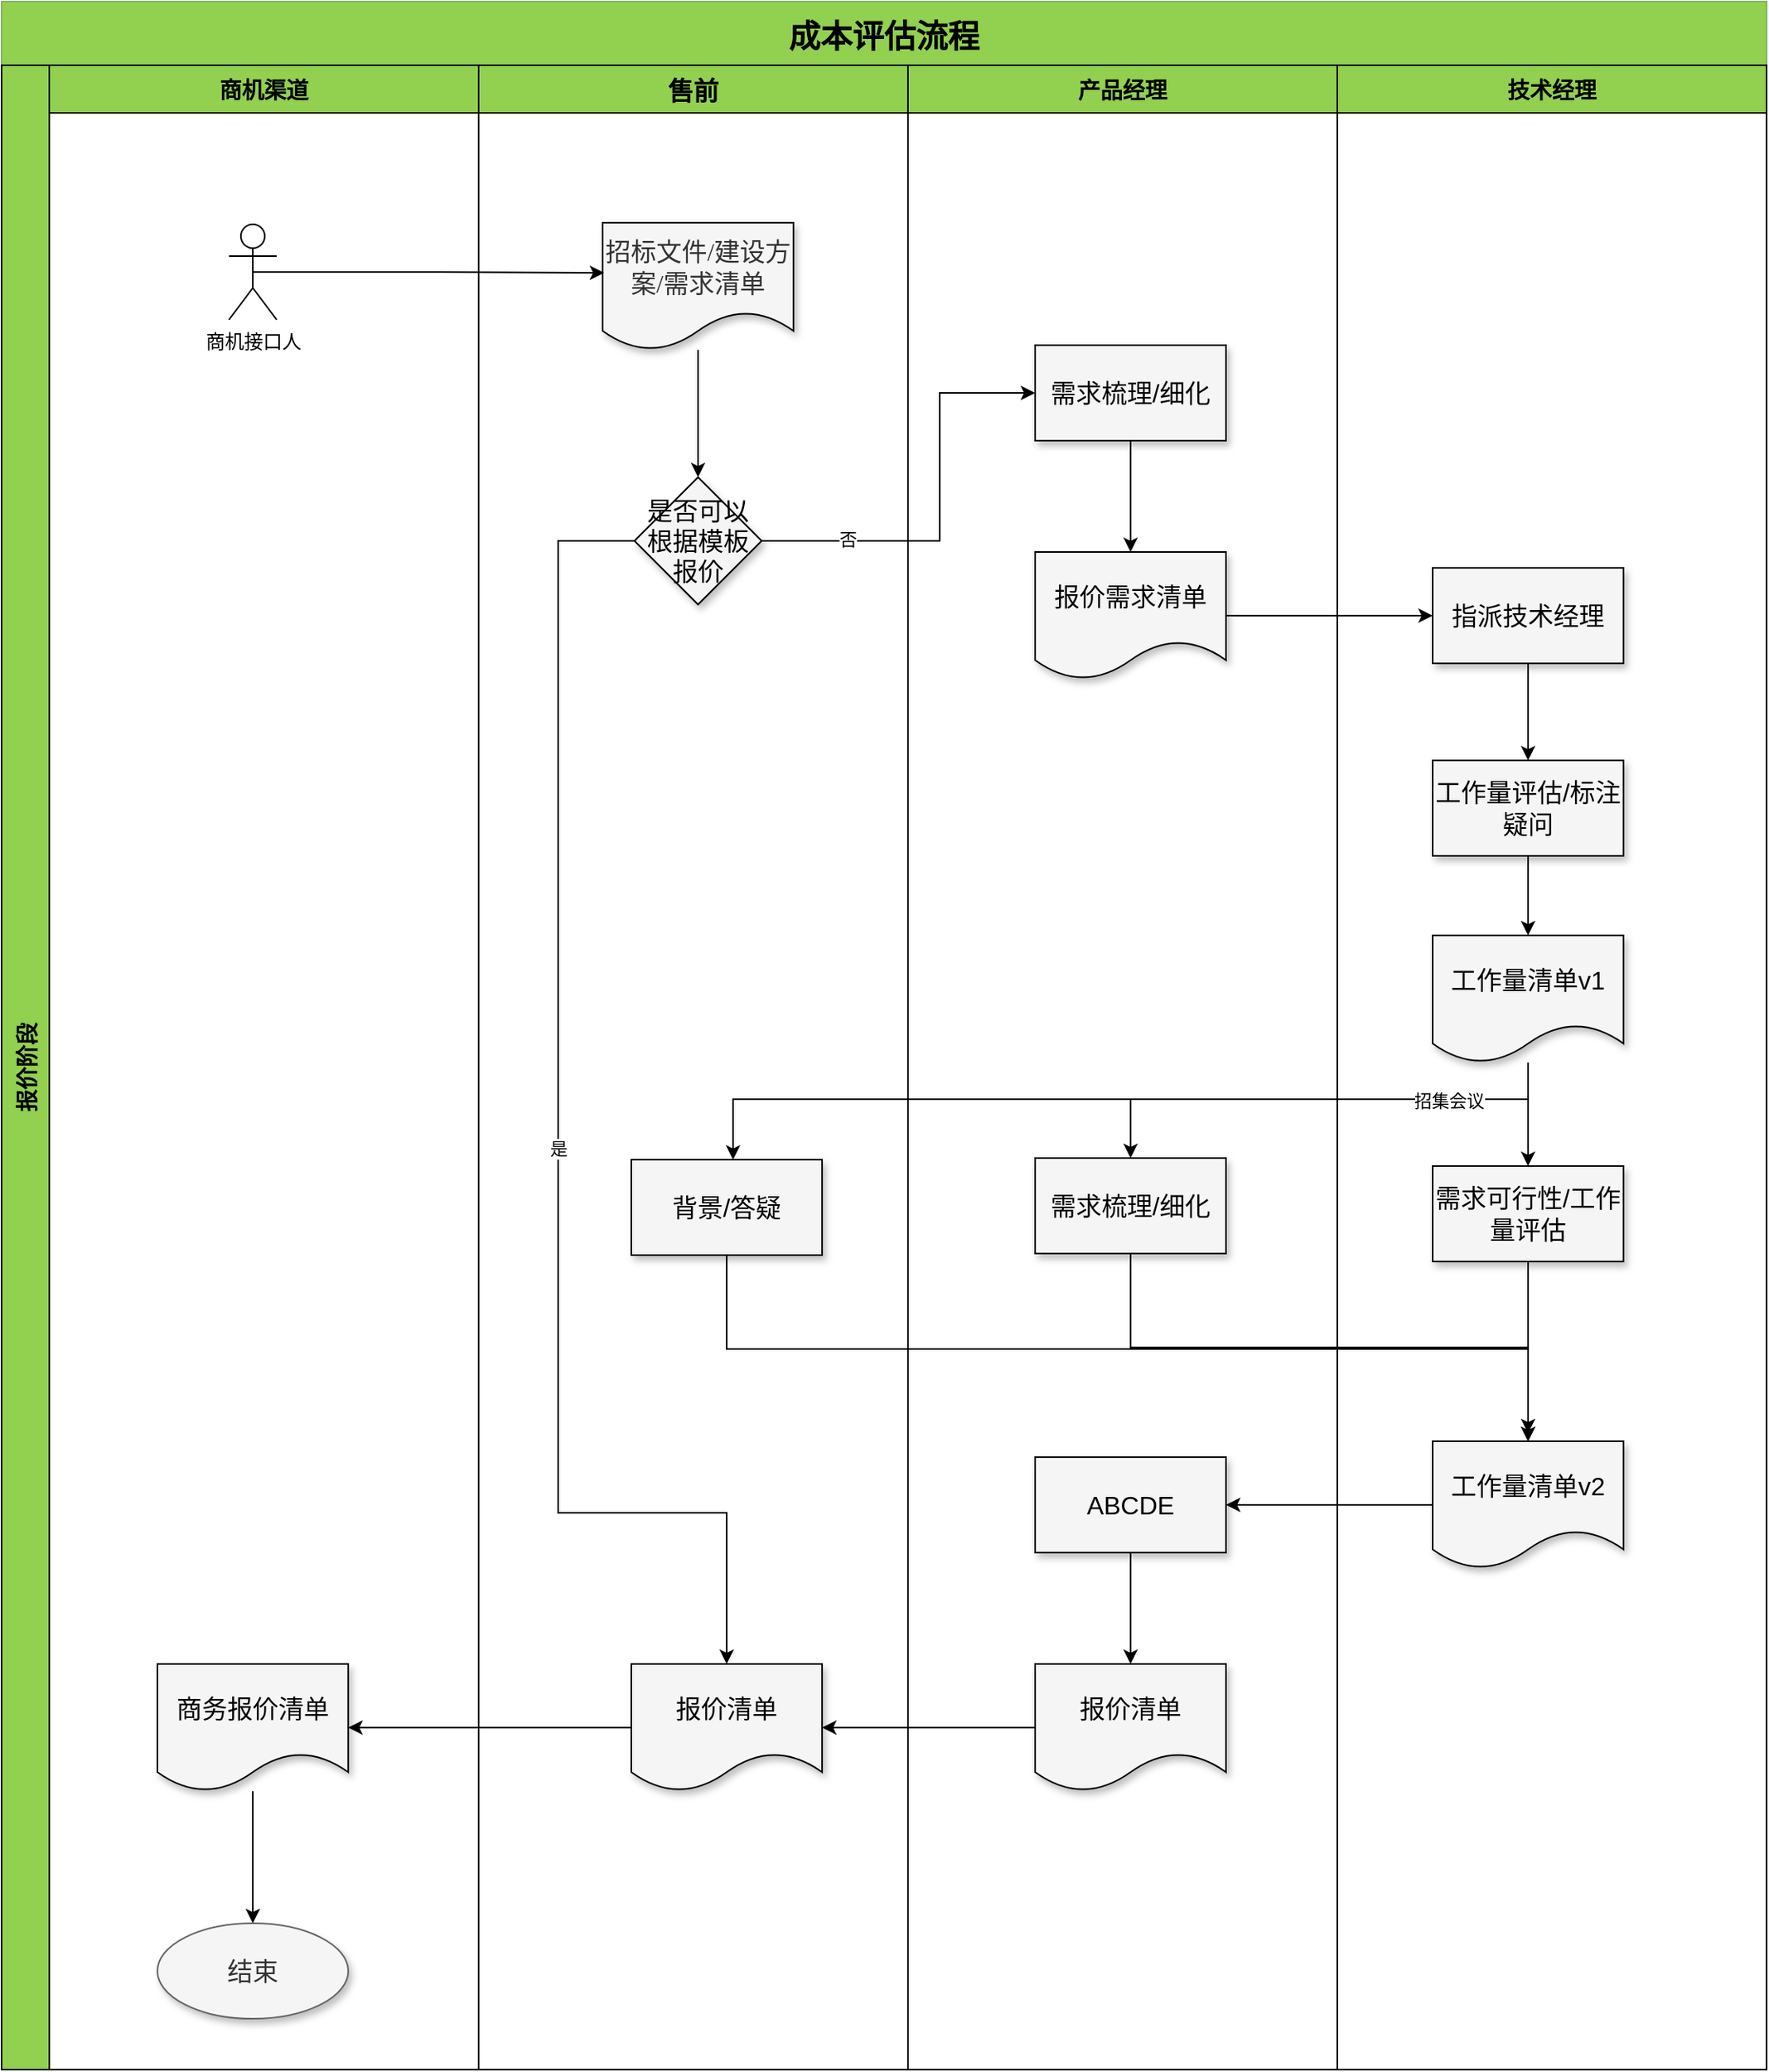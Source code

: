 <mxfile version="21.3.7" type="github">
  <diagram id="Nbi2OOFG4A7icGLgDpQb" name="第 1 页">
    <mxGraphModel dx="2261" dy="773" grid="1" gridSize="10" guides="1" tooltips="1" connect="1" arrows="1" fold="1" page="1" pageScale="1" pageWidth="827" pageHeight="1169" background="none" math="0" shadow="0">
      <root>
        <mxCell id="0" />
        <mxCell id="1" parent="0" />
        <mxCell id="kk27pRFW-uQP8ShshRhL-2" value="成本评估流程" style="swimlane;childLayout=stackLayout;resizeParent=1;resizeParentMax=0;horizontal=1;startSize=40;horizontalStack=0;fillColor=#92D050;strokeColor=#82b366;fontSize=20;spacingTop=4;spacingBottom=4;swimlaneFillColor=none;arcSize=15;perimeterSpacing=0;gradientColor=none;spacing=2;" parent="1" vertex="1">
          <mxGeometry x="-460" y="50" width="1110" height="1300" as="geometry">
            <mxRectangle x="220" y="250" width="100" height="30" as="alternateBounds" />
          </mxGeometry>
        </mxCell>
        <mxCell id="kk27pRFW-uQP8ShshRhL-3" value="报价阶段" style="swimlane;startSize=30;horizontal=0;fillColor=#92D050;fontSize=14;" parent="kk27pRFW-uQP8ShshRhL-2" vertex="1">
          <mxGeometry y="40" width="1110" height="1260" as="geometry" />
        </mxCell>
        <mxCell id="OawIMf_CP--zUOg47wnV-12" value="商机渠道" style="swimlane;startSize=30;fillColor=#92D050;fontSize=14;" parent="kk27pRFW-uQP8ShshRhL-3" vertex="1">
          <mxGeometry x="30" width="270" height="1260" as="geometry" />
        </mxCell>
        <mxCell id="o-PrR6LjQrGRHSx2saqF-1" value="商机接口人" style="shape=umlActor;verticalLabelPosition=bottom;verticalAlign=top;html=1;outlineConnect=0;" parent="OawIMf_CP--zUOg47wnV-12" vertex="1">
          <mxGeometry x="113" y="100" width="30" height="60" as="geometry" />
        </mxCell>
        <mxCell id="OPbE7t7HaxnLKORAEwCf-90" value="&lt;font data-font-src=&quot;https://fonts.cdnfonts.com/s/62899/chinese.msyh.woff&quot; face=&quot;Microsoft YaHei-2&quot; style=&quot;font-size: 16px;&quot;&gt;结束&lt;/font&gt;" style="ellipse;whiteSpace=wrap;html=1;shadow=1;sketch=0;fillColor=#f5f5f5;fontColor=#333333;strokeColor=#666666;" parent="OawIMf_CP--zUOg47wnV-12" vertex="1">
          <mxGeometry x="68" y="1168" width="120" height="60" as="geometry" />
        </mxCell>
        <mxCell id="RGuSKZrV8s-vLj_V1h9Q-22" value="" style="edgeStyle=orthogonalEdgeStyle;rounded=0;orthogonalLoop=1;jettySize=auto;html=1;" edge="1" parent="OawIMf_CP--zUOg47wnV-12" source="RGuSKZrV8s-vLj_V1h9Q-18" target="OPbE7t7HaxnLKORAEwCf-90">
          <mxGeometry relative="1" as="geometry" />
        </mxCell>
        <mxCell id="RGuSKZrV8s-vLj_V1h9Q-18" value="商务报价清单" style="shape=document;whiteSpace=wrap;html=1;boundedLbl=1;fontSize=16;fillColor=#F5F5F5;fontColor=#000000;shadow=1;sketch=0;" vertex="1" parent="OawIMf_CP--zUOg47wnV-12">
          <mxGeometry x="68" y="1005" width="120" height="80" as="geometry" />
        </mxCell>
        <mxCell id="OawIMf_CP--zUOg47wnV-13" value="技术经理" style="swimlane;fillColor=#92D050;fontSize=14;startSize=30;" parent="kk27pRFW-uQP8ShshRhL-3" vertex="1">
          <mxGeometry x="840" width="270" height="1260" as="geometry" />
        </mxCell>
        <mxCell id="fmweD9lnvznt-FNgvz4t-3" value="工作量清单v2" style="shape=document;whiteSpace=wrap;html=1;boundedLbl=1;fontSize=16;fillColor=#F5F5F5;fontColor=#000000;shadow=1;sketch=0;" parent="OawIMf_CP--zUOg47wnV-13" vertex="1">
          <mxGeometry x="60" y="865" width="120" height="80" as="geometry" />
        </mxCell>
        <mxCell id="RGuSKZrV8s-vLj_V1h9Q-7" value="" style="edgeStyle=orthogonalEdgeStyle;rounded=0;orthogonalLoop=1;jettySize=auto;html=1;" edge="1" parent="OawIMf_CP--zUOg47wnV-13" source="RGuSKZrV8s-vLj_V1h9Q-4" target="RGuSKZrV8s-vLj_V1h9Q-6">
          <mxGeometry relative="1" as="geometry" />
        </mxCell>
        <mxCell id="RGuSKZrV8s-vLj_V1h9Q-4" value="指派技术经理" style="whiteSpace=wrap;html=1;fillColor=#F5F5F5;fontColor=#000000;shadow=1;sketch=0;fontSize=16;" vertex="1" parent="OawIMf_CP--zUOg47wnV-13">
          <mxGeometry x="60" y="316" width="120" height="60" as="geometry" />
        </mxCell>
        <mxCell id="RGuSKZrV8s-vLj_V1h9Q-9" value="" style="edgeStyle=orthogonalEdgeStyle;rounded=0;orthogonalLoop=1;jettySize=auto;html=1;" edge="1" parent="OawIMf_CP--zUOg47wnV-13" source="RGuSKZrV8s-vLj_V1h9Q-6" target="RGuSKZrV8s-vLj_V1h9Q-8">
          <mxGeometry relative="1" as="geometry" />
        </mxCell>
        <mxCell id="RGuSKZrV8s-vLj_V1h9Q-6" value="工作量评估/标注疑问" style="whiteSpace=wrap;html=1;fontSize=16;fillColor=#F5F5F5;fontColor=#000000;shadow=1;sketch=0;" vertex="1" parent="OawIMf_CP--zUOg47wnV-13">
          <mxGeometry x="60" y="437" width="120" height="60" as="geometry" />
        </mxCell>
        <mxCell id="RGuSKZrV8s-vLj_V1h9Q-8" value="工作量清单v1" style="shape=document;whiteSpace=wrap;html=1;boundedLbl=1;fontSize=16;fillColor=#F5F5F5;fontColor=#000000;shadow=1;sketch=0;" vertex="1" parent="OawIMf_CP--zUOg47wnV-13">
          <mxGeometry x="60" y="547" width="120" height="80" as="geometry" />
        </mxCell>
        <mxCell id="OawIMf_CP--zUOg47wnV-14" value="售前" style="swimlane;startSize=30;fillColor=#92D050;fontSize=16;fontColor=#000000;" parent="kk27pRFW-uQP8ShshRhL-3" vertex="1">
          <mxGeometry x="300" width="270" height="1260" as="geometry" />
        </mxCell>
        <mxCell id="RGuSKZrV8s-vLj_V1h9Q-2" value="" style="edgeStyle=orthogonalEdgeStyle;rounded=0;orthogonalLoop=1;jettySize=auto;html=1;" edge="1" parent="OawIMf_CP--zUOg47wnV-14" source="OawIMf_CP--zUOg47wnV-247" target="RGuSKZrV8s-vLj_V1h9Q-1">
          <mxGeometry relative="1" as="geometry" />
        </mxCell>
        <mxCell id="OawIMf_CP--zUOg47wnV-247" value="&lt;font face=&quot;Microsoft YaHei-2&quot; data-font-src=&quot;https://fonts.cdnfonts.com/s/62899/chinese.msyh.woff&quot; style=&quot;font-size: 16px;&quot; color=&quot;#333333&quot;&gt;招标文件/建设方案/需求清单&lt;/font&gt;" style="shape=document;whiteSpace=wrap;html=1;boundedLbl=1;shadow=1;sketch=0;fontSize=12;fontColor=#FFC000;fillColor=#F5F5F5;" parent="OawIMf_CP--zUOg47wnV-14" vertex="1">
          <mxGeometry x="78" y="99" width="120" height="80" as="geometry" />
        </mxCell>
        <mxCell id="fmweD9lnvznt-FNgvz4t-6" style="edgeStyle=orthogonalEdgeStyle;rounded=0;orthogonalLoop=1;jettySize=auto;html=1;exitX=0.5;exitY=1;exitDx=0;exitDy=0;" parent="OawIMf_CP--zUOg47wnV-14" edge="1">
          <mxGeometry relative="1" as="geometry">
            <mxPoint x="660" y="860" as="targetPoint" />
            <mxPoint x="156" y="747" as="sourcePoint" />
            <Array as="points">
              <mxPoint x="156" y="807" />
              <mxPoint x="660" y="807" />
            </Array>
          </mxGeometry>
        </mxCell>
        <mxCell id="o-PrR6LjQrGRHSx2saqF-11" value="背景/答疑" style="whiteSpace=wrap;html=1;fontSize=16;fillColor=#F5F5F5;fontColor=#000000;shadow=1;sketch=0;" parent="OawIMf_CP--zUOg47wnV-14" vertex="1">
          <mxGeometry x="96" y="688" width="120" height="60" as="geometry" />
        </mxCell>
        <mxCell id="RGuSKZrV8s-vLj_V1h9Q-23" value="是" style="edgeStyle=orthogonalEdgeStyle;rounded=0;orthogonalLoop=1;jettySize=auto;html=1;exitX=0;exitY=0.5;exitDx=0;exitDy=0;entryX=0.5;entryY=0;entryDx=0;entryDy=0;" edge="1" parent="OawIMf_CP--zUOg47wnV-14" source="RGuSKZrV8s-vLj_V1h9Q-1" target="RGuSKZrV8s-vLj_V1h9Q-16">
          <mxGeometry relative="1" as="geometry">
            <Array as="points">
              <mxPoint x="50" y="299" />
              <mxPoint x="50" y="910" />
              <mxPoint x="156" y="910" />
            </Array>
          </mxGeometry>
        </mxCell>
        <mxCell id="RGuSKZrV8s-vLj_V1h9Q-1" value="是否可以根据模板报价" style="rhombus;whiteSpace=wrap;html=1;fillColor=#F5F5F5;fontColor=#000000;shadow=1;sketch=0;fontSize=16;" vertex="1" parent="OawIMf_CP--zUOg47wnV-14">
          <mxGeometry x="98" y="259" width="80" height="80" as="geometry" />
        </mxCell>
        <mxCell id="RGuSKZrV8s-vLj_V1h9Q-16" value="报价清单" style="shape=document;whiteSpace=wrap;html=1;boundedLbl=1;fontSize=16;fillColor=#F5F5F5;fontColor=#000000;shadow=1;sketch=0;" vertex="1" parent="OawIMf_CP--zUOg47wnV-14">
          <mxGeometry x="96" y="1005" width="120" height="80" as="geometry" />
        </mxCell>
        <mxCell id="OPbE7t7HaxnLKORAEwCf-74" value="产品经理" style="swimlane;fillColor=#92D050;fontSize=14;startSize=30;" parent="kk27pRFW-uQP8ShshRhL-3" vertex="1">
          <mxGeometry x="570" width="270" height="1260" as="geometry" />
        </mxCell>
        <mxCell id="o-PrR6LjQrGRHSx2saqF-6" value="需求梳理/细化" style="whiteSpace=wrap;html=1;fillColor=#F5F5F5;fontColor=#000000;shadow=1;sketch=0;fontSize=16;" parent="OPbE7t7HaxnLKORAEwCf-74" vertex="1">
          <mxGeometry x="80" y="176" width="120" height="60" as="geometry" />
        </mxCell>
        <mxCell id="o-PrR6LjQrGRHSx2saqF-15" value="" style="edgeStyle=orthogonalEdgeStyle;rounded=0;orthogonalLoop=1;jettySize=auto;html=1;" parent="OPbE7t7HaxnLKORAEwCf-74" target="o-PrR6LjQrGRHSx2saqF-14" edge="1">
          <mxGeometry relative="1" as="geometry">
            <mxPoint x="390" y="630" as="sourcePoint" />
            <Array as="points">
              <mxPoint x="390" y="650" />
              <mxPoint x="140" y="650" />
            </Array>
          </mxGeometry>
        </mxCell>
        <mxCell id="o-PrR6LjQrGRHSx2saqF-9" value="报价需求清单" style="shape=document;whiteSpace=wrap;html=1;boundedLbl=1;fontSize=16;fillColor=#F5F5F5;fontColor=#000000;shadow=1;sketch=0;" parent="OPbE7t7HaxnLKORAEwCf-74" vertex="1">
          <mxGeometry x="80" y="306" width="120" height="80" as="geometry" />
        </mxCell>
        <mxCell id="o-PrR6LjQrGRHSx2saqF-10" value="" style="edgeStyle=orthogonalEdgeStyle;rounded=0;orthogonalLoop=1;jettySize=auto;html=1;" parent="OPbE7t7HaxnLKORAEwCf-74" source="o-PrR6LjQrGRHSx2saqF-6" target="o-PrR6LjQrGRHSx2saqF-9" edge="1">
          <mxGeometry relative="1" as="geometry" />
        </mxCell>
        <mxCell id="o-PrR6LjQrGRHSx2saqF-14" value="需求梳理/细化" style="whiteSpace=wrap;html=1;fontSize=16;fillColor=#F5F5F5;fontColor=#000000;shadow=1;sketch=0;" parent="OPbE7t7HaxnLKORAEwCf-74" vertex="1">
          <mxGeometry x="80" y="687" width="120" height="60" as="geometry" />
        </mxCell>
        <mxCell id="o-PrR6LjQrGRHSx2saqF-16" value="需求可行性/工作量评估" style="whiteSpace=wrap;html=1;fontSize=16;fillColor=#F5F5F5;fontColor=#000000;shadow=1;sketch=0;" parent="OPbE7t7HaxnLKORAEwCf-74" vertex="1">
          <mxGeometry x="330" y="692" width="120" height="60" as="geometry" />
        </mxCell>
        <mxCell id="RGuSKZrV8s-vLj_V1h9Q-14" value="" style="edgeStyle=orthogonalEdgeStyle;rounded=0;orthogonalLoop=1;jettySize=auto;html=1;" edge="1" parent="OPbE7t7HaxnLKORAEwCf-74" source="RGuSKZrV8s-vLj_V1h9Q-11" target="RGuSKZrV8s-vLj_V1h9Q-13">
          <mxGeometry relative="1" as="geometry" />
        </mxCell>
        <mxCell id="RGuSKZrV8s-vLj_V1h9Q-11" value="ABCDE" style="whiteSpace=wrap;html=1;fontSize=16;fillColor=#F5F5F5;fontColor=#000000;shadow=1;sketch=0;" vertex="1" parent="OPbE7t7HaxnLKORAEwCf-74">
          <mxGeometry x="80" y="875" width="120" height="60" as="geometry" />
        </mxCell>
        <mxCell id="RGuSKZrV8s-vLj_V1h9Q-13" value="报价清单" style="shape=document;whiteSpace=wrap;html=1;boundedLbl=1;fontSize=16;fillColor=#F5F5F5;fontColor=#000000;shadow=1;sketch=0;" vertex="1" parent="OPbE7t7HaxnLKORAEwCf-74">
          <mxGeometry x="80" y="1005" width="120" height="80" as="geometry" />
        </mxCell>
        <mxCell id="o-PrR6LjQrGRHSx2saqF-8" style="edgeStyle=orthogonalEdgeStyle;rounded=0;orthogonalLoop=1;jettySize=auto;html=1;exitX=0.5;exitY=0.5;exitDx=0;exitDy=0;exitPerimeter=0;entryX=0.008;entryY=0.394;entryDx=0;entryDy=0;entryPerimeter=0;" parent="kk27pRFW-uQP8ShshRhL-3" source="o-PrR6LjQrGRHSx2saqF-1" target="OawIMf_CP--zUOg47wnV-247" edge="1">
          <mxGeometry relative="1" as="geometry" />
        </mxCell>
        <mxCell id="o-PrR6LjQrGRHSx2saqF-7" value="" style="edgeStyle=orthogonalEdgeStyle;rounded=0;orthogonalLoop=1;jettySize=auto;html=1;exitX=1;exitY=0.5;exitDx=0;exitDy=0;" parent="kk27pRFW-uQP8ShshRhL-3" source="RGuSKZrV8s-vLj_V1h9Q-1" target="o-PrR6LjQrGRHSx2saqF-6" edge="1">
          <mxGeometry relative="1" as="geometry">
            <Array as="points">
              <mxPoint x="590" y="299" />
              <mxPoint x="590" y="206" />
            </Array>
          </mxGeometry>
        </mxCell>
        <mxCell id="RGuSKZrV8s-vLj_V1h9Q-3" value="否" style="edgeLabel;html=1;align=center;verticalAlign=middle;resizable=0;points=[];" vertex="1" connectable="0" parent="o-PrR6LjQrGRHSx2saqF-7">
          <mxGeometry x="-0.593" y="1" relative="1" as="geometry">
            <mxPoint as="offset" />
          </mxGeometry>
        </mxCell>
        <mxCell id="o-PrR6LjQrGRHSx2saqF-13" value="" style="edgeStyle=orthogonalEdgeStyle;rounded=0;orthogonalLoop=1;jettySize=auto;html=1;" parent="kk27pRFW-uQP8ShshRhL-3" target="o-PrR6LjQrGRHSx2saqF-11" edge="1">
          <mxGeometry relative="1" as="geometry">
            <Array as="points">
              <mxPoint x="960" y="650" />
              <mxPoint x="460" y="650" />
            </Array>
            <mxPoint x="960" y="630" as="sourcePoint" />
          </mxGeometry>
        </mxCell>
        <mxCell id="o-PrR6LjQrGRHSx2saqF-18" value="招集会议" style="edgeLabel;html=1;align=center;verticalAlign=middle;resizable=0;points=[];" parent="o-PrR6LjQrGRHSx2saqF-13" vertex="1" connectable="0">
          <mxGeometry x="-0.748" y="1" relative="1" as="geometry">
            <mxPoint as="offset" />
          </mxGeometry>
        </mxCell>
        <mxCell id="fmweD9lnvznt-FNgvz4t-4" value="" style="edgeStyle=orthogonalEdgeStyle;rounded=0;orthogonalLoop=1;jettySize=auto;html=1;" parent="kk27pRFW-uQP8ShshRhL-3" source="o-PrR6LjQrGRHSx2saqF-16" target="fmweD9lnvznt-FNgvz4t-3" edge="1">
          <mxGeometry relative="1" as="geometry" />
        </mxCell>
        <mxCell id="fmweD9lnvznt-FNgvz4t-5" style="edgeStyle=orthogonalEdgeStyle;rounded=0;orthogonalLoop=1;jettySize=auto;html=1;exitX=0.5;exitY=1;exitDx=0;exitDy=0;entryX=0.5;entryY=0;entryDx=0;entryDy=0;" parent="kk27pRFW-uQP8ShshRhL-3" source="o-PrR6LjQrGRHSx2saqF-14" target="fmweD9lnvznt-FNgvz4t-3" edge="1">
          <mxGeometry relative="1" as="geometry" />
        </mxCell>
        <mxCell id="RGuSKZrV8s-vLj_V1h9Q-5" style="edgeStyle=orthogonalEdgeStyle;rounded=0;orthogonalLoop=1;jettySize=auto;html=1;exitX=1;exitY=0.5;exitDx=0;exitDy=0;entryX=0;entryY=0.5;entryDx=0;entryDy=0;" edge="1" parent="kk27pRFW-uQP8ShshRhL-3" source="o-PrR6LjQrGRHSx2saqF-9" target="RGuSKZrV8s-vLj_V1h9Q-4">
          <mxGeometry relative="1" as="geometry" />
        </mxCell>
        <mxCell id="RGuSKZrV8s-vLj_V1h9Q-10" value="" style="edgeStyle=orthogonalEdgeStyle;rounded=0;orthogonalLoop=1;jettySize=auto;html=1;" edge="1" parent="kk27pRFW-uQP8ShshRhL-3" source="RGuSKZrV8s-vLj_V1h9Q-8" target="o-PrR6LjQrGRHSx2saqF-16">
          <mxGeometry relative="1" as="geometry" />
        </mxCell>
        <mxCell id="RGuSKZrV8s-vLj_V1h9Q-12" style="edgeStyle=orthogonalEdgeStyle;rounded=0;orthogonalLoop=1;jettySize=auto;html=1;exitX=0;exitY=0.5;exitDx=0;exitDy=0;entryX=1;entryY=0.5;entryDx=0;entryDy=0;" edge="1" parent="kk27pRFW-uQP8ShshRhL-3" source="fmweD9lnvznt-FNgvz4t-3" target="RGuSKZrV8s-vLj_V1h9Q-11">
          <mxGeometry relative="1" as="geometry" />
        </mxCell>
        <mxCell id="RGuSKZrV8s-vLj_V1h9Q-17" style="edgeStyle=orthogonalEdgeStyle;rounded=0;orthogonalLoop=1;jettySize=auto;html=1;exitX=0;exitY=0.5;exitDx=0;exitDy=0;entryX=1;entryY=0.5;entryDx=0;entryDy=0;" edge="1" parent="kk27pRFW-uQP8ShshRhL-3" source="RGuSKZrV8s-vLj_V1h9Q-13" target="RGuSKZrV8s-vLj_V1h9Q-16">
          <mxGeometry relative="1" as="geometry" />
        </mxCell>
        <mxCell id="RGuSKZrV8s-vLj_V1h9Q-19" style="edgeStyle=orthogonalEdgeStyle;rounded=0;orthogonalLoop=1;jettySize=auto;html=1;exitX=0;exitY=0.5;exitDx=0;exitDy=0;" edge="1" parent="kk27pRFW-uQP8ShshRhL-3" source="RGuSKZrV8s-vLj_V1h9Q-16" target="RGuSKZrV8s-vLj_V1h9Q-18">
          <mxGeometry relative="1" as="geometry" />
        </mxCell>
      </root>
    </mxGraphModel>
  </diagram>
</mxfile>
